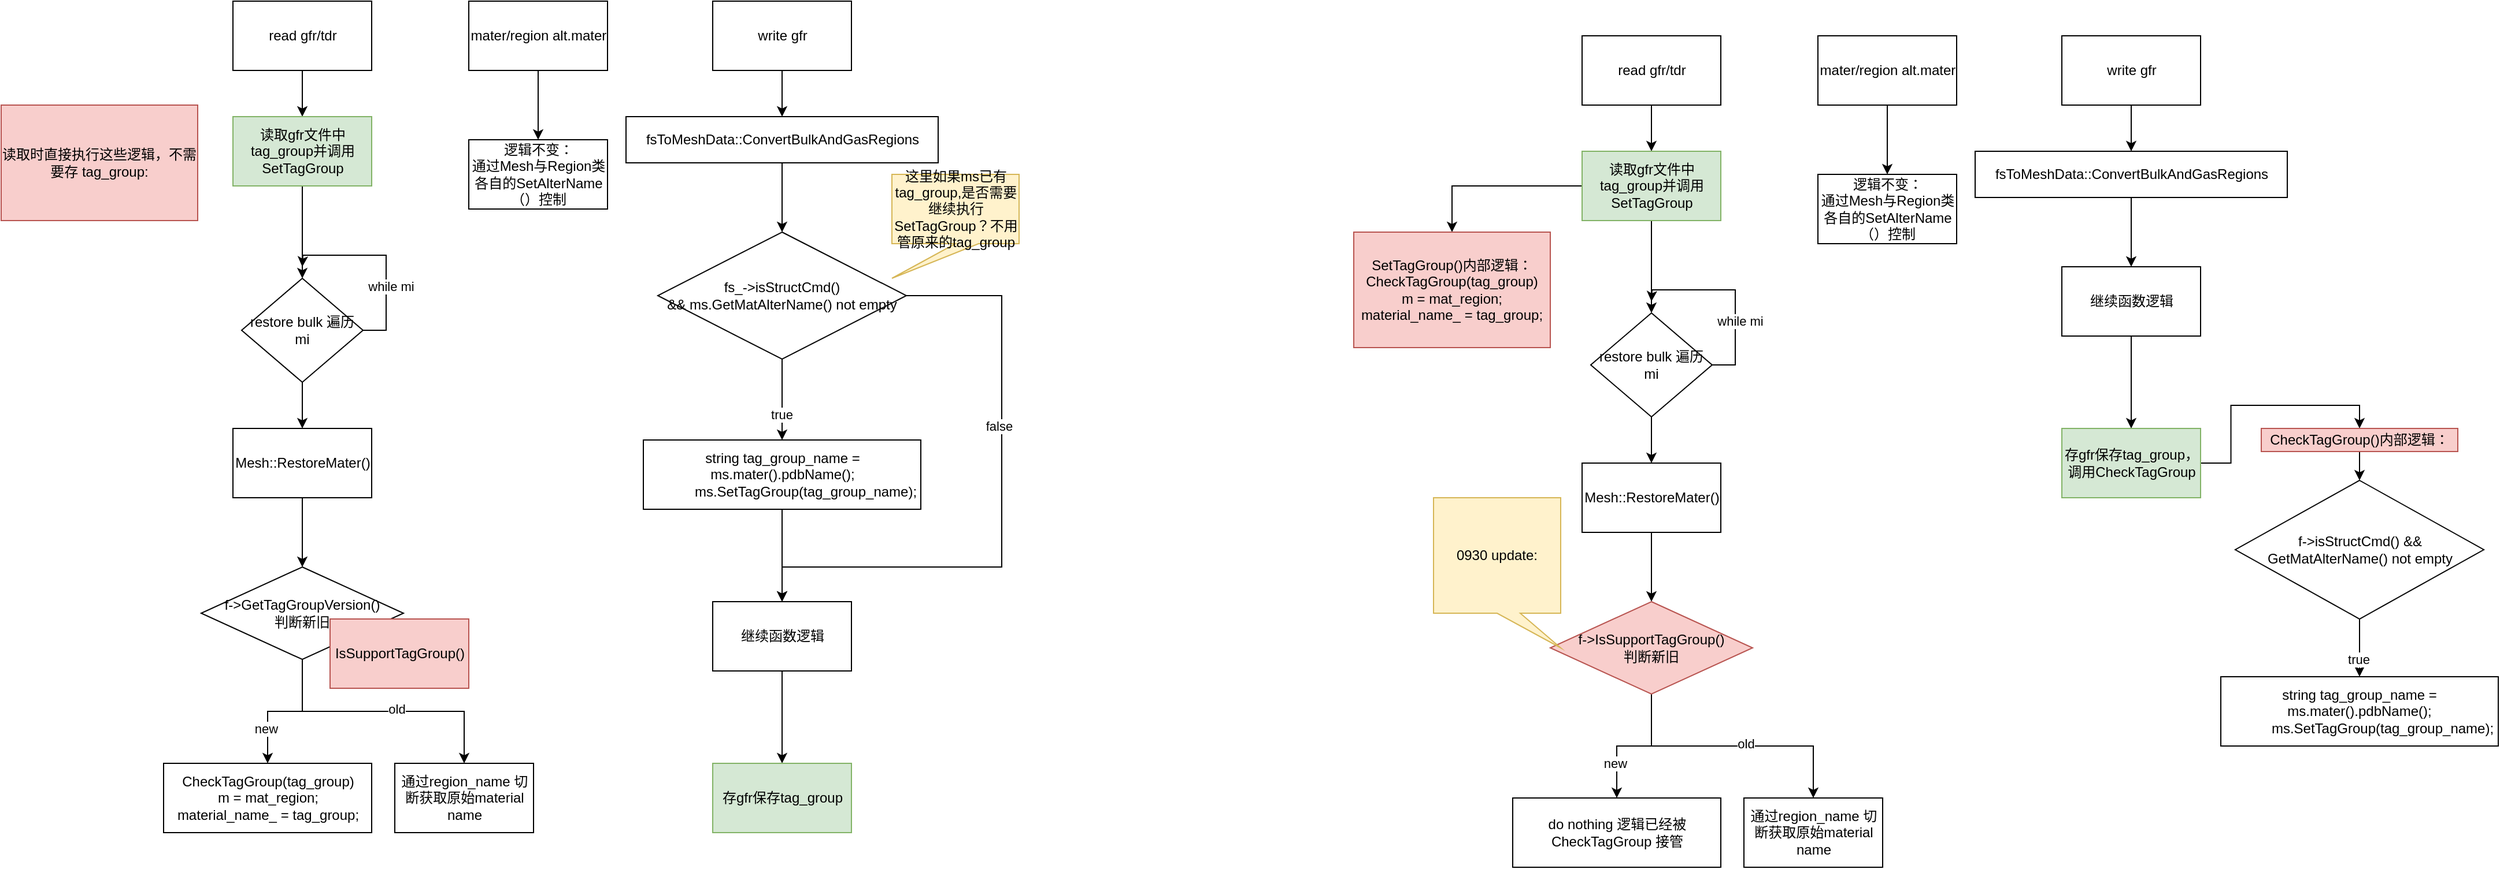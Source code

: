 <mxfile version="28.2.4">
  <diagram name="第 1 页" id="zQ5DOcV0YgHfXO1Tq6L7">
    <mxGraphModel dx="2344" dy="412" grid="1" gridSize="10" guides="1" tooltips="1" connect="1" arrows="1" fold="1" page="1" pageScale="1" pageWidth="827" pageHeight="1169" math="0" shadow="0">
      <root>
        <mxCell id="0" />
        <mxCell id="1" parent="0" />
        <mxCell id="tamCuUPaQzQzVOTZNICU-41" value="" style="edgeStyle=orthogonalEdgeStyle;rounded=0;orthogonalLoop=1;jettySize=auto;html=1;" parent="1" source="tamCuUPaQzQzVOTZNICU-1" target="tamCuUPaQzQzVOTZNICU-40" edge="1">
          <mxGeometry relative="1" as="geometry" />
        </mxCell>
        <mxCell id="tamCuUPaQzQzVOTZNICU-1" value="read gfr/tdr" style="rounded=0;whiteSpace=wrap;html=1;" parent="1" vertex="1">
          <mxGeometry x="-679.5" width="120" height="60" as="geometry" />
        </mxCell>
        <mxCell id="tamCuUPaQzQzVOTZNICU-10" style="edgeStyle=orthogonalEdgeStyle;rounded=0;orthogonalLoop=1;jettySize=auto;html=1;exitX=0.5;exitY=1;exitDx=0;exitDy=0;" parent="1" source="tamCuUPaQzQzVOTZNICU-3" target="tamCuUPaQzQzVOTZNICU-8" edge="1">
          <mxGeometry relative="1" as="geometry" />
        </mxCell>
        <mxCell id="tamCuUPaQzQzVOTZNICU-11" style="edgeStyle=orthogonalEdgeStyle;rounded=0;orthogonalLoop=1;jettySize=auto;html=1;exitX=1;exitY=0.5;exitDx=0;exitDy=0;" parent="1" source="tamCuUPaQzQzVOTZNICU-3" edge="1">
          <mxGeometry relative="1" as="geometry">
            <mxPoint x="-619.5" y="230" as="targetPoint" />
          </mxGeometry>
        </mxCell>
        <mxCell id="tamCuUPaQzQzVOTZNICU-21" value="while mi" style="edgeLabel;html=1;align=center;verticalAlign=middle;resizable=0;points=[];" parent="tamCuUPaQzQzVOTZNICU-11" vertex="1" connectable="0">
          <mxGeometry x="-0.307" y="-3" relative="1" as="geometry">
            <mxPoint x="1" as="offset" />
          </mxGeometry>
        </mxCell>
        <mxCell id="tamCuUPaQzQzVOTZNICU-3" value="restore bulk 遍历 mi" style="rhombus;whiteSpace=wrap;html=1;" parent="1" vertex="1">
          <mxGeometry x="-672" y="240" width="105" height="90" as="geometry" />
        </mxCell>
        <mxCell id="tamCuUPaQzQzVOTZNICU-5" style="edgeStyle=orthogonalEdgeStyle;rounded=0;orthogonalLoop=1;jettySize=auto;html=1;" parent="1" source="tamCuUPaQzQzVOTZNICU-4" edge="1">
          <mxGeometry relative="1" as="geometry">
            <mxPoint x="-415.5" y="120" as="targetPoint" />
          </mxGeometry>
        </mxCell>
        <mxCell id="tamCuUPaQzQzVOTZNICU-4" value="mater/region alt.mater" style="rounded=0;whiteSpace=wrap;html=1;" parent="1" vertex="1">
          <mxGeometry x="-475.5" width="120" height="60" as="geometry" />
        </mxCell>
        <mxCell id="tamCuUPaQzQzVOTZNICU-6" value="逻辑不变：&lt;div&gt;通过Mesh与Region类各自的SetAlterName（）控制&lt;/div&gt;" style="rounded=0;whiteSpace=wrap;html=1;" parent="1" vertex="1">
          <mxGeometry x="-475.5" y="120" width="120" height="60" as="geometry" />
        </mxCell>
        <mxCell id="tamCuUPaQzQzVOTZNICU-12" style="edgeStyle=orthogonalEdgeStyle;rounded=0;orthogonalLoop=1;jettySize=auto;html=1;exitX=0.5;exitY=1;exitDx=0;exitDy=0;" parent="1" source="tamCuUPaQzQzVOTZNICU-8" edge="1">
          <mxGeometry relative="1" as="geometry">
            <mxPoint x="-619.5" y="490" as="targetPoint" />
          </mxGeometry>
        </mxCell>
        <mxCell id="tamCuUPaQzQzVOTZNICU-8" value="&lt;span style=&quot;text-align: left;&quot;&gt;Mesh::RestoreMater()&lt;/span&gt;" style="rounded=0;whiteSpace=wrap;html=1;" parent="1" vertex="1">
          <mxGeometry x="-679.5" y="370" width="120" height="60" as="geometry" />
        </mxCell>
        <mxCell id="tamCuUPaQzQzVOTZNICU-16" value="" style="edgeStyle=orthogonalEdgeStyle;rounded=0;orthogonalLoop=1;jettySize=auto;html=1;" parent="1" source="tamCuUPaQzQzVOTZNICU-13" target="tamCuUPaQzQzVOTZNICU-15" edge="1">
          <mxGeometry relative="1" as="geometry" />
        </mxCell>
        <mxCell id="tamCuUPaQzQzVOTZNICU-19" value="new" style="edgeLabel;html=1;align=center;verticalAlign=middle;resizable=0;points=[];" parent="tamCuUPaQzQzVOTZNICU-16" vertex="1" connectable="0">
          <mxGeometry x="0.5" y="-2" relative="1" as="geometry">
            <mxPoint as="offset" />
          </mxGeometry>
        </mxCell>
        <mxCell id="tamCuUPaQzQzVOTZNICU-18" value="" style="edgeStyle=orthogonalEdgeStyle;rounded=0;orthogonalLoop=1;jettySize=auto;html=1;" parent="1" source="tamCuUPaQzQzVOTZNICU-13" target="tamCuUPaQzQzVOTZNICU-17" edge="1">
          <mxGeometry relative="1" as="geometry" />
        </mxCell>
        <mxCell id="tamCuUPaQzQzVOTZNICU-20" value="old" style="edgeLabel;html=1;align=center;verticalAlign=middle;resizable=0;points=[];" parent="tamCuUPaQzQzVOTZNICU-18" vertex="1" connectable="0">
          <mxGeometry x="0.096" y="2" relative="1" as="geometry">
            <mxPoint as="offset" />
          </mxGeometry>
        </mxCell>
        <mxCell id="tamCuUPaQzQzVOTZNICU-13" value="f-&amp;gt;GetTagGroupVersion()&lt;div&gt;判断新旧&lt;/div&gt;" style="rhombus;whiteSpace=wrap;html=1;" parent="1" vertex="1">
          <mxGeometry x="-707" y="490" width="175" height="80" as="geometry" />
        </mxCell>
        <mxCell id="tamCuUPaQzQzVOTZNICU-15" value="CheckTagGroup(tag_group)&lt;div&gt;&lt;span style=&quot;background-color: transparent; color: light-dark(rgb(0, 0, 0), rgb(255, 255, 255));&quot;&gt;m = mat_region;&lt;/span&gt;&lt;div&gt;&lt;div&gt;material_name_ = tag_group;&lt;/div&gt;&lt;/div&gt;&lt;/div&gt;" style="whiteSpace=wrap;html=1;" parent="1" vertex="1">
          <mxGeometry x="-739.5" y="660" width="180" height="60" as="geometry" />
        </mxCell>
        <mxCell id="tamCuUPaQzQzVOTZNICU-17" value="通过region_name 切断获取原始material name" style="whiteSpace=wrap;html=1;" parent="1" vertex="1">
          <mxGeometry x="-539.5" y="660" width="120" height="60" as="geometry" />
        </mxCell>
        <mxCell id="tamCuUPaQzQzVOTZNICU-24" value="" style="edgeStyle=orthogonalEdgeStyle;rounded=0;orthogonalLoop=1;jettySize=auto;html=1;" parent="1" source="tamCuUPaQzQzVOTZNICU-22" target="tamCuUPaQzQzVOTZNICU-23" edge="1">
          <mxGeometry relative="1" as="geometry" />
        </mxCell>
        <mxCell id="tamCuUPaQzQzVOTZNICU-22" value="write gfr" style="rounded=0;whiteSpace=wrap;html=1;" parent="1" vertex="1">
          <mxGeometry x="-264.5" width="120" height="60" as="geometry" />
        </mxCell>
        <mxCell id="tamCuUPaQzQzVOTZNICU-29" value="" style="edgeStyle=orthogonalEdgeStyle;rounded=0;orthogonalLoop=1;jettySize=auto;html=1;" parent="1" source="tamCuUPaQzQzVOTZNICU-23" target="tamCuUPaQzQzVOTZNICU-28" edge="1">
          <mxGeometry relative="1" as="geometry" />
        </mxCell>
        <mxCell id="tamCuUPaQzQzVOTZNICU-23" value="fsToMeshData::ConvertBulkAndGasRegions" style="rounded=0;whiteSpace=wrap;html=1;" parent="1" vertex="1">
          <mxGeometry x="-339.5" y="100" width="270" height="40" as="geometry" />
        </mxCell>
        <mxCell id="tamCuUPaQzQzVOTZNICU-32" value="" style="edgeStyle=orthogonalEdgeStyle;rounded=0;orthogonalLoop=1;jettySize=auto;html=1;" parent="1" source="tamCuUPaQzQzVOTZNICU-28" target="tamCuUPaQzQzVOTZNICU-31" edge="1">
          <mxGeometry relative="1" as="geometry" />
        </mxCell>
        <mxCell id="tamCuUPaQzQzVOTZNICU-33" value="true" style="edgeLabel;html=1;align=center;verticalAlign=middle;resizable=0;points=[];" parent="tamCuUPaQzQzVOTZNICU-32" vertex="1" connectable="0">
          <mxGeometry x="0.371" y="-1" relative="1" as="geometry">
            <mxPoint as="offset" />
          </mxGeometry>
        </mxCell>
        <mxCell id="tamCuUPaQzQzVOTZNICU-38" style="edgeStyle=orthogonalEdgeStyle;rounded=0;orthogonalLoop=1;jettySize=auto;html=1;entryX=0.5;entryY=0;entryDx=0;entryDy=0;" parent="1" source="tamCuUPaQzQzVOTZNICU-28" target="tamCuUPaQzQzVOTZNICU-36" edge="1">
          <mxGeometry relative="1" as="geometry">
            <mxPoint x="15.5" y="520" as="targetPoint" />
            <Array as="points">
              <mxPoint x="-14.5" y="255" />
              <mxPoint x="-14.5" y="490" />
              <mxPoint x="-204.5" y="490" />
            </Array>
          </mxGeometry>
        </mxCell>
        <mxCell id="tamCuUPaQzQzVOTZNICU-39" value="false" style="edgeLabel;html=1;align=center;verticalAlign=middle;resizable=0;points=[];" parent="tamCuUPaQzQzVOTZNICU-38" vertex="1" connectable="0">
          <mxGeometry x="-0.276" y="-3" relative="1" as="geometry">
            <mxPoint y="1" as="offset" />
          </mxGeometry>
        </mxCell>
        <mxCell id="tamCuUPaQzQzVOTZNICU-28" value="fs_-&amp;gt;isStructCmd() &amp;amp;&amp;amp;&amp;nbsp;ms.GetMatAlterName() not empty" style="rhombus;whiteSpace=wrap;html=1;rounded=0;" parent="1" vertex="1">
          <mxGeometry x="-312" y="200" width="215" height="110" as="geometry" />
        </mxCell>
        <mxCell id="tamCuUPaQzQzVOTZNICU-37" value="" style="edgeStyle=orthogonalEdgeStyle;rounded=0;orthogonalLoop=1;jettySize=auto;html=1;" parent="1" source="tamCuUPaQzQzVOTZNICU-31" target="tamCuUPaQzQzVOTZNICU-36" edge="1">
          <mxGeometry relative="1" as="geometry" />
        </mxCell>
        <mxCell id="tamCuUPaQzQzVOTZNICU-31" value="&lt;div&gt;string tag_group_name = ms.mater().pdbName();&lt;/div&gt;&lt;div&gt;&amp;nbsp; &amp;nbsp; &amp;nbsp; &amp;nbsp; &amp;nbsp; &amp;nbsp; ms.SetTagGroup(tag_group_name);&lt;/div&gt;" style="whiteSpace=wrap;html=1;rounded=0;" parent="1" vertex="1">
          <mxGeometry x="-324.5" y="380" width="240" height="60" as="geometry" />
        </mxCell>
        <mxCell id="tamCuUPaQzQzVOTZNICU-45" value="" style="edgeStyle=orthogonalEdgeStyle;rounded=0;orthogonalLoop=1;jettySize=auto;html=1;" parent="1" source="tamCuUPaQzQzVOTZNICU-36" target="tamCuUPaQzQzVOTZNICU-44" edge="1">
          <mxGeometry relative="1" as="geometry" />
        </mxCell>
        <mxCell id="tamCuUPaQzQzVOTZNICU-36" value="继续函数逻辑" style="whiteSpace=wrap;html=1;rounded=0;" parent="1" vertex="1">
          <mxGeometry x="-264.5" y="520" width="120" height="60" as="geometry" />
        </mxCell>
        <mxCell id="tamCuUPaQzQzVOTZNICU-42" style="edgeStyle=orthogonalEdgeStyle;rounded=0;orthogonalLoop=1;jettySize=auto;html=1;" parent="1" source="tamCuUPaQzQzVOTZNICU-40" target="tamCuUPaQzQzVOTZNICU-3" edge="1">
          <mxGeometry relative="1" as="geometry" />
        </mxCell>
        <mxCell id="tamCuUPaQzQzVOTZNICU-40" value="读取gfr文件中tag_group并调用SetTagGroup" style="whiteSpace=wrap;html=1;rounded=0;fillColor=#d5e8d4;strokeColor=#82b366;" parent="1" vertex="1">
          <mxGeometry x="-679.5" y="100" width="120" height="60" as="geometry" />
        </mxCell>
        <mxCell id="tamCuUPaQzQzVOTZNICU-44" value="存gfr保存tag_group" style="whiteSpace=wrap;html=1;rounded=0;fillColor=#d5e8d4;strokeColor=#82b366;" parent="1" vertex="1">
          <mxGeometry x="-264.5" y="660" width="120" height="60" as="geometry" />
        </mxCell>
        <mxCell id="tamCuUPaQzQzVOTZNICU-46" value="这里如果ms已有tag_group,是否需要继续执行SetTagGroup？不用管原来的tag_group" style="shape=callout;whiteSpace=wrap;html=1;perimeter=calloutPerimeter;fillColor=#fff2cc;strokeColor=#d6b656;position2=0;rotation=0;" parent="1" vertex="1">
          <mxGeometry x="-109.5" y="150" width="110" height="90" as="geometry" />
        </mxCell>
        <mxCell id="tamCuUPaQzQzVOTZNICU-47" value="&lt;span style=&quot;text-align: left;&quot;&gt;IsSupportTagGroup()&lt;/span&gt;" style="rounded=0;whiteSpace=wrap;html=1;fillColor=#f8cecc;strokeColor=#b85450;" parent="1" vertex="1">
          <mxGeometry x="-595.5" y="535" width="120" height="60" as="geometry" />
        </mxCell>
        <mxCell id="tamCuUPaQzQzVOTZNICU-48" value="&lt;div&gt;读取时直接执行这些逻辑，不需要存 tag_group:&lt;/div&gt;" style="rounded=0;whiteSpace=wrap;html=1;fillColor=#f8cecc;strokeColor=#b85450;" parent="1" vertex="1">
          <mxGeometry x="-880" y="90" width="170" height="100" as="geometry" />
        </mxCell>
        <mxCell id="tamCuUPaQzQzVOTZNICU-50" value="" style="edgeStyle=orthogonalEdgeStyle;rounded=0;orthogonalLoop=1;jettySize=auto;html=1;" parent="1" source="tamCuUPaQzQzVOTZNICU-51" target="tamCuUPaQzQzVOTZNICU-82" edge="1">
          <mxGeometry relative="1" as="geometry" />
        </mxCell>
        <mxCell id="tamCuUPaQzQzVOTZNICU-51" value="read gfr/tdr" style="rounded=0;whiteSpace=wrap;html=1;" parent="1" vertex="1">
          <mxGeometry x="487.5" y="30" width="120" height="60" as="geometry" />
        </mxCell>
        <mxCell id="tamCuUPaQzQzVOTZNICU-52" style="edgeStyle=orthogonalEdgeStyle;rounded=0;orthogonalLoop=1;jettySize=auto;html=1;exitX=0.5;exitY=1;exitDx=0;exitDy=0;" parent="1" source="tamCuUPaQzQzVOTZNICU-55" target="tamCuUPaQzQzVOTZNICU-60" edge="1">
          <mxGeometry relative="1" as="geometry" />
        </mxCell>
        <mxCell id="tamCuUPaQzQzVOTZNICU-53" style="edgeStyle=orthogonalEdgeStyle;rounded=0;orthogonalLoop=1;jettySize=auto;html=1;exitX=1;exitY=0.5;exitDx=0;exitDy=0;" parent="1" source="tamCuUPaQzQzVOTZNICU-55" edge="1">
          <mxGeometry relative="1" as="geometry">
            <mxPoint x="547.5" y="260" as="targetPoint" />
          </mxGeometry>
        </mxCell>
        <mxCell id="tamCuUPaQzQzVOTZNICU-54" value="while mi" style="edgeLabel;html=1;align=center;verticalAlign=middle;resizable=0;points=[];" parent="tamCuUPaQzQzVOTZNICU-53" vertex="1" connectable="0">
          <mxGeometry x="-0.307" y="-3" relative="1" as="geometry">
            <mxPoint x="1" as="offset" />
          </mxGeometry>
        </mxCell>
        <mxCell id="tamCuUPaQzQzVOTZNICU-55" value="restore bulk 遍历 mi" style="rhombus;whiteSpace=wrap;html=1;" parent="1" vertex="1">
          <mxGeometry x="495" y="270" width="105" height="90" as="geometry" />
        </mxCell>
        <mxCell id="tamCuUPaQzQzVOTZNICU-56" style="edgeStyle=orthogonalEdgeStyle;rounded=0;orthogonalLoop=1;jettySize=auto;html=1;" parent="1" source="tamCuUPaQzQzVOTZNICU-57" edge="1">
          <mxGeometry relative="1" as="geometry">
            <mxPoint x="751.5" y="150" as="targetPoint" />
          </mxGeometry>
        </mxCell>
        <mxCell id="tamCuUPaQzQzVOTZNICU-57" value="mater/region alt.mater" style="rounded=0;whiteSpace=wrap;html=1;" parent="1" vertex="1">
          <mxGeometry x="691.5" y="30" width="120" height="60" as="geometry" />
        </mxCell>
        <mxCell id="tamCuUPaQzQzVOTZNICU-58" value="逻辑不变：&lt;div&gt;通过Mesh与Region类各自的SetAlterName（）控制&lt;/div&gt;" style="rounded=0;whiteSpace=wrap;html=1;" parent="1" vertex="1">
          <mxGeometry x="691.5" y="150" width="120" height="60" as="geometry" />
        </mxCell>
        <mxCell id="tamCuUPaQzQzVOTZNICU-59" style="edgeStyle=orthogonalEdgeStyle;rounded=0;orthogonalLoop=1;jettySize=auto;html=1;exitX=0.5;exitY=1;exitDx=0;exitDy=0;" parent="1" source="tamCuUPaQzQzVOTZNICU-60" edge="1">
          <mxGeometry relative="1" as="geometry">
            <mxPoint x="547.5" y="520" as="targetPoint" />
          </mxGeometry>
        </mxCell>
        <mxCell id="tamCuUPaQzQzVOTZNICU-60" value="&lt;span style=&quot;text-align: left;&quot;&gt;Mesh::RestoreMater()&lt;/span&gt;" style="rounded=0;whiteSpace=wrap;html=1;" parent="1" vertex="1">
          <mxGeometry x="487.5" y="400" width="120" height="60" as="geometry" />
        </mxCell>
        <mxCell id="tamCuUPaQzQzVOTZNICU-61" value="" style="edgeStyle=orthogonalEdgeStyle;rounded=0;orthogonalLoop=1;jettySize=auto;html=1;" parent="1" source="tamCuUPaQzQzVOTZNICU-65" target="tamCuUPaQzQzVOTZNICU-66" edge="1">
          <mxGeometry relative="1" as="geometry" />
        </mxCell>
        <mxCell id="tamCuUPaQzQzVOTZNICU-62" value="new" style="edgeLabel;html=1;align=center;verticalAlign=middle;resizable=0;points=[];" parent="tamCuUPaQzQzVOTZNICU-61" vertex="1" connectable="0">
          <mxGeometry x="0.5" y="-2" relative="1" as="geometry">
            <mxPoint as="offset" />
          </mxGeometry>
        </mxCell>
        <mxCell id="tamCuUPaQzQzVOTZNICU-63" value="" style="edgeStyle=orthogonalEdgeStyle;rounded=0;orthogonalLoop=1;jettySize=auto;html=1;" parent="1" source="tamCuUPaQzQzVOTZNICU-65" target="tamCuUPaQzQzVOTZNICU-67" edge="1">
          <mxGeometry relative="1" as="geometry" />
        </mxCell>
        <mxCell id="tamCuUPaQzQzVOTZNICU-64" value="old" style="edgeLabel;html=1;align=center;verticalAlign=middle;resizable=0;points=[];" parent="tamCuUPaQzQzVOTZNICU-63" vertex="1" connectable="0">
          <mxGeometry x="0.096" y="2" relative="1" as="geometry">
            <mxPoint as="offset" />
          </mxGeometry>
        </mxCell>
        <mxCell id="tamCuUPaQzQzVOTZNICU-65" value="f-&amp;gt;&lt;span style=&quot;text-align: left;&quot;&gt;IsSupportTagGroup&lt;/span&gt;()&lt;div&gt;判断新旧&lt;/div&gt;" style="rhombus;whiteSpace=wrap;html=1;fillColor=#f8cecc;strokeColor=#b85450;" parent="1" vertex="1">
          <mxGeometry x="460" y="520" width="175" height="80" as="geometry" />
        </mxCell>
        <mxCell id="tamCuUPaQzQzVOTZNICU-66" value="do nothing 逻辑已经被 CheckTagGroup 接管" style="whiteSpace=wrap;html=1;" parent="1" vertex="1">
          <mxGeometry x="427.5" y="690" width="180" height="60" as="geometry" />
        </mxCell>
        <mxCell id="tamCuUPaQzQzVOTZNICU-67" value="通过region_name 切断获取原始material name" style="whiteSpace=wrap;html=1;" parent="1" vertex="1">
          <mxGeometry x="627.5" y="690" width="120" height="60" as="geometry" />
        </mxCell>
        <mxCell id="tamCuUPaQzQzVOTZNICU-68" value="" style="edgeStyle=orthogonalEdgeStyle;rounded=0;orthogonalLoop=1;jettySize=auto;html=1;" parent="1" source="tamCuUPaQzQzVOTZNICU-69" target="tamCuUPaQzQzVOTZNICU-71" edge="1">
          <mxGeometry relative="1" as="geometry" />
        </mxCell>
        <mxCell id="tamCuUPaQzQzVOTZNICU-69" value="write gfr" style="rounded=0;whiteSpace=wrap;html=1;" parent="1" vertex="1">
          <mxGeometry x="902.5" y="30" width="120" height="60" as="geometry" />
        </mxCell>
        <mxCell id="tamCuUPaQzQzVOTZNICU-70" value="" style="edgeStyle=orthogonalEdgeStyle;rounded=0;orthogonalLoop=1;jettySize=auto;html=1;" parent="1" source="tamCuUPaQzQzVOTZNICU-71" edge="1">
          <mxGeometry relative="1" as="geometry">
            <mxPoint x="962.5" y="230" as="targetPoint" />
          </mxGeometry>
        </mxCell>
        <mxCell id="tamCuUPaQzQzVOTZNICU-71" value="fsToMeshData::ConvertBulkAndGasRegions" style="rounded=0;whiteSpace=wrap;html=1;" parent="1" vertex="1">
          <mxGeometry x="827.5" y="130" width="270" height="40" as="geometry" />
        </mxCell>
        <mxCell id="tamCuUPaQzQzVOTZNICU-79" value="" style="edgeStyle=orthogonalEdgeStyle;rounded=0;orthogonalLoop=1;jettySize=auto;html=1;" parent="1" source="tamCuUPaQzQzVOTZNICU-80" target="tamCuUPaQzQzVOTZNICU-83" edge="1">
          <mxGeometry relative="1" as="geometry" />
        </mxCell>
        <mxCell id="tamCuUPaQzQzVOTZNICU-80" value="继续函数逻辑" style="whiteSpace=wrap;html=1;rounded=0;" parent="1" vertex="1">
          <mxGeometry x="902.5" y="230" width="120" height="60" as="geometry" />
        </mxCell>
        <mxCell id="tamCuUPaQzQzVOTZNICU-81" style="edgeStyle=orthogonalEdgeStyle;rounded=0;orthogonalLoop=1;jettySize=auto;html=1;" parent="1" source="tamCuUPaQzQzVOTZNICU-82" target="tamCuUPaQzQzVOTZNICU-55" edge="1">
          <mxGeometry relative="1" as="geometry" />
        </mxCell>
        <mxCell id="tamCuUPaQzQzVOTZNICU-87" style="edgeStyle=orthogonalEdgeStyle;rounded=0;orthogonalLoop=1;jettySize=auto;html=1;" parent="1" source="tamCuUPaQzQzVOTZNICU-82" target="tamCuUPaQzQzVOTZNICU-86" edge="1">
          <mxGeometry relative="1" as="geometry" />
        </mxCell>
        <mxCell id="tamCuUPaQzQzVOTZNICU-82" value="读取gfr文件中tag_group并调用SetTagGroup" style="whiteSpace=wrap;html=1;rounded=0;fillColor=#d5e8d4;strokeColor=#82b366;" parent="1" vertex="1">
          <mxGeometry x="487.5" y="130" width="120" height="60" as="geometry" />
        </mxCell>
        <mxCell id="tamCuUPaQzQzVOTZNICU-100" style="edgeStyle=orthogonalEdgeStyle;rounded=0;orthogonalLoop=1;jettySize=auto;html=1;entryX=0.5;entryY=0;entryDx=0;entryDy=0;" parent="1" source="tamCuUPaQzQzVOTZNICU-83" target="tamCuUPaQzQzVOTZNICU-97" edge="1">
          <mxGeometry relative="1" as="geometry" />
        </mxCell>
        <mxCell id="tamCuUPaQzQzVOTZNICU-83" value="存gfr保存tag_group，调用CheckTagGroup" style="whiteSpace=wrap;html=1;rounded=0;fillColor=#d5e8d4;strokeColor=#82b366;" parent="1" vertex="1">
          <mxGeometry x="902.5" y="370" width="120" height="60" as="geometry" />
        </mxCell>
        <mxCell id="tamCuUPaQzQzVOTZNICU-86" value="&lt;div&gt;SetTagGroup()内部逻辑：&lt;/div&gt;CheckTagGroup(tag_group)&lt;div&gt;&lt;span style=&quot;background-color: transparent; color: light-dark(rgb(0, 0, 0), rgb(255, 255, 255));&quot;&gt;m = mat_region;&lt;/span&gt;&lt;div&gt;material_name_ = tag_group;&lt;/div&gt;&lt;/div&gt;" style="rounded=0;whiteSpace=wrap;html=1;fillColor=#f8cecc;strokeColor=#b85450;" parent="1" vertex="1">
          <mxGeometry x="290" y="200" width="170" height="100" as="geometry" />
        </mxCell>
        <mxCell id="tamCuUPaQzQzVOTZNICU-89" value="" style="edgeStyle=orthogonalEdgeStyle;rounded=0;orthogonalLoop=1;jettySize=auto;html=1;" parent="1" source="tamCuUPaQzQzVOTZNICU-91" target="tamCuUPaQzQzVOTZNICU-92" edge="1">
          <mxGeometry relative="1" as="geometry" />
        </mxCell>
        <mxCell id="tamCuUPaQzQzVOTZNICU-90" value="true" style="edgeLabel;html=1;align=center;verticalAlign=middle;resizable=0;points=[];" parent="tamCuUPaQzQzVOTZNICU-89" vertex="1" connectable="0">
          <mxGeometry x="0.371" y="-1" relative="1" as="geometry">
            <mxPoint as="offset" />
          </mxGeometry>
        </mxCell>
        <mxCell id="tamCuUPaQzQzVOTZNICU-91" value="f-&amp;gt;isStructCmd() &amp;amp;&amp;amp; GetMatAlterName() not empty" style="rhombus;whiteSpace=wrap;html=1;rounded=0;" parent="1" vertex="1">
          <mxGeometry x="1052.5" y="415" width="215" height="120" as="geometry" />
        </mxCell>
        <mxCell id="tamCuUPaQzQzVOTZNICU-92" value="&lt;div&gt;string tag_group_name = ms.mater().pdbName();&lt;/div&gt;&lt;div&gt;&amp;nbsp; &amp;nbsp; &amp;nbsp; &amp;nbsp; &amp;nbsp; &amp;nbsp; ms.SetTagGroup(tag_group_name);&lt;/div&gt;" style="whiteSpace=wrap;html=1;rounded=0;" parent="1" vertex="1">
          <mxGeometry x="1040" y="585" width="240" height="60" as="geometry" />
        </mxCell>
        <mxCell id="tamCuUPaQzQzVOTZNICU-101" style="edgeStyle=orthogonalEdgeStyle;rounded=0;orthogonalLoop=1;jettySize=auto;html=1;exitX=0.5;exitY=1;exitDx=0;exitDy=0;" parent="1" source="tamCuUPaQzQzVOTZNICU-97" target="tamCuUPaQzQzVOTZNICU-91" edge="1">
          <mxGeometry relative="1" as="geometry" />
        </mxCell>
        <mxCell id="tamCuUPaQzQzVOTZNICU-97" value="&lt;div&gt;&lt;span style=&quot;background-color: transparent; color: light-dark(rgb(0, 0, 0), rgb(255, 255, 255));&quot;&gt;CheckTagGroup&lt;/span&gt;()内部逻辑：&lt;/div&gt;" style="rounded=0;whiteSpace=wrap;html=1;fillColor=#f8cecc;strokeColor=#b85450;" parent="1" vertex="1">
          <mxGeometry x="1075" y="370" width="170" height="20" as="geometry" />
        </mxCell>
        <mxCell id="hF3SKkpL4-CUTdLixIOQ-1" value="0930 update:" style="shape=callout;whiteSpace=wrap;html=1;perimeter=calloutPerimeter;fillColor=#fff2cc;strokeColor=#d6b656;position2=1;rotation=0;" vertex="1" parent="1">
          <mxGeometry x="359" y="430" width="110" height="130" as="geometry" />
        </mxCell>
      </root>
    </mxGraphModel>
  </diagram>
</mxfile>
